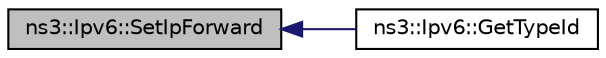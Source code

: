 digraph "ns3::Ipv6::SetIpForward"
{
  edge [fontname="Helvetica",fontsize="10",labelfontname="Helvetica",labelfontsize="10"];
  node [fontname="Helvetica",fontsize="10",shape=record];
  rankdir="LR";
  Node1 [label="ns3::Ipv6::SetIpForward",height=0.2,width=0.4,color="black", fillcolor="grey75", style="filled", fontcolor="black"];
  Node1 -> Node2 [dir="back",color="midnightblue",fontsize="10",style="solid"];
  Node2 [label="ns3::Ipv6::GetTypeId",height=0.2,width=0.4,color="black", fillcolor="white", style="filled",URL="$d5/d5d/classns3_1_1Ipv6.html#a286c4af336a746ceb5cfd655da1a42dd",tooltip="Get the type ID. "];
}
